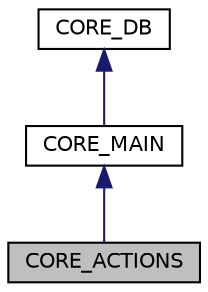 digraph "CORE_ACTIONS"
{
  edge [fontname="Helvetica",fontsize="10",labelfontname="Helvetica",labelfontsize="10"];
  node [fontname="Helvetica",fontsize="10",shape=record];
  Node1 [label="CORE_ACTIONS",height=0.2,width=0.4,color="black", fillcolor="grey75", style="filled" fontcolor="black"];
  Node2 -> Node1 [dir="back",color="midnightblue",fontsize="10",style="solid",fontname="Helvetica"];
  Node2 [label="CORE_MAIN",height=0.2,width=0.4,color="black", fillcolor="white", style="filled",URL="$class_c_o_r_e___m_a_i_n.html"];
  Node3 -> Node2 [dir="back",color="midnightblue",fontsize="10",style="solid",fontname="Helvetica"];
  Node3 [label="CORE_DB",height=0.2,width=0.4,color="black", fillcolor="white", style="filled",URL="$class_c_o_r_e___d_b.html"];
}
